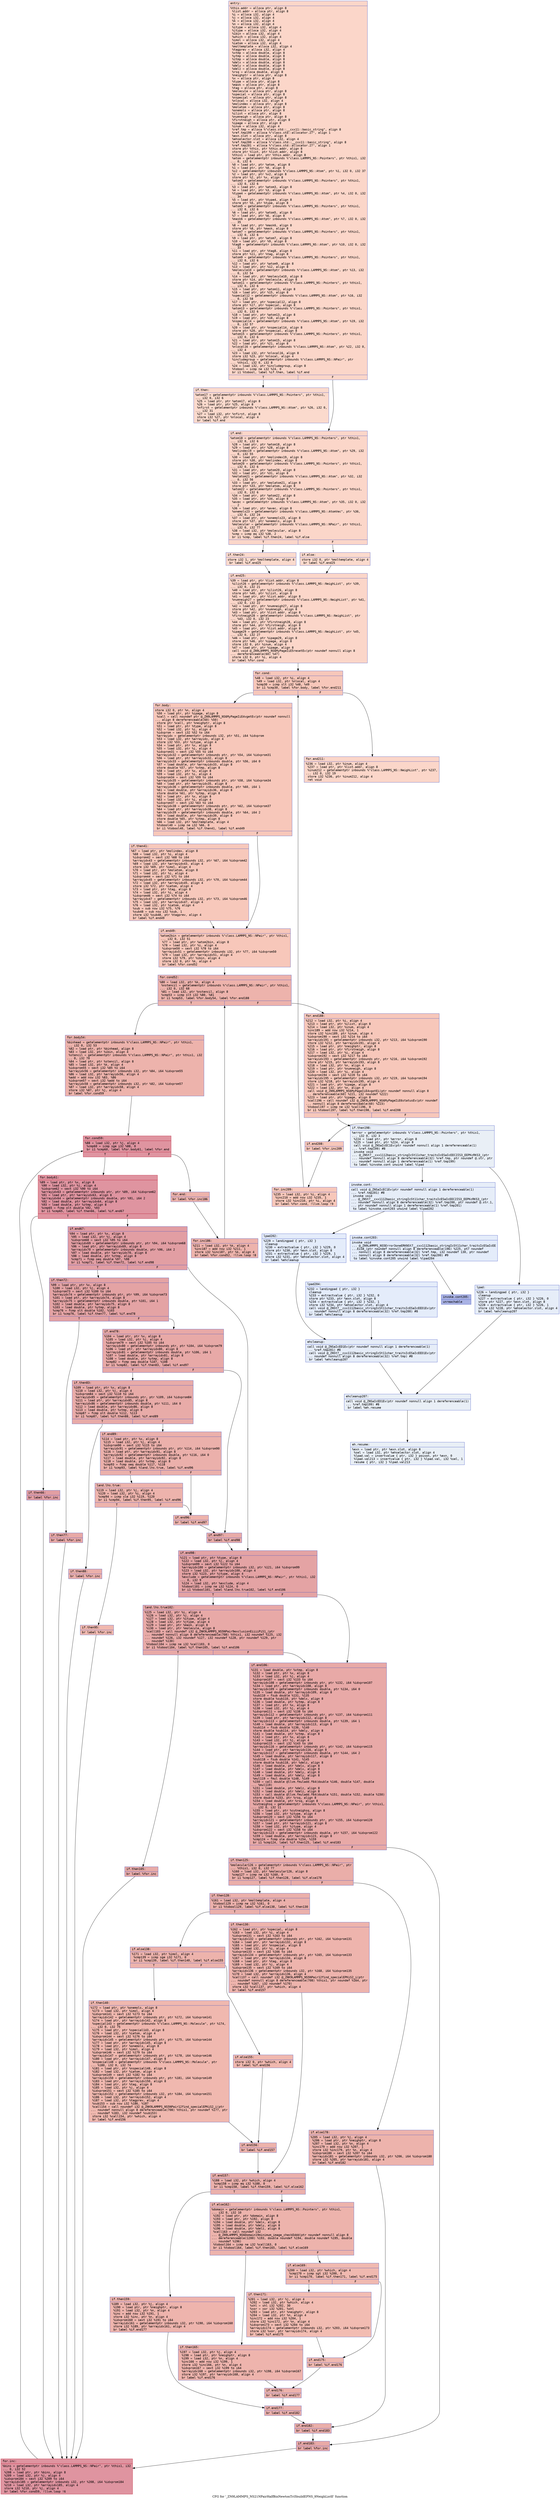digraph "CFG for '_ZN9LAMMPS_NS21NPairHalfBinNewtonTri5buildEPNS_9NeighListE' function" {
	label="CFG for '_ZN9LAMMPS_NS21NPairHalfBinNewtonTri5buildEPNS_9NeighListE' function";

	Node0x55dd82f99be0 [shape=record,color="#3d50c3ff", style=filled, fillcolor="#f6a38570" fontname="Courier",label="{entry:\l|  %this.addr = alloca ptr, align 8\l  %list.addr = alloca ptr, align 8\l  %i = alloca i32, align 4\l  %j = alloca i32, align 4\l  %k = alloca i32, align 4\l  %n = alloca i32, align 4\l  %itype = alloca i32, align 4\l  %jtype = alloca i32, align 4\l  %ibin = alloca i32, align 4\l  %which = alloca i32, align 4\l  %imol = alloca i32, align 4\l  %iatom = alloca i32, align 4\l  %moltemplate = alloca i32, align 4\l  %tagprev = alloca i32, align 4\l  %xtmp = alloca double, align 8\l  %ytmp = alloca double, align 8\l  %ztmp = alloca double, align 8\l  %delx = alloca double, align 8\l  %dely = alloca double, align 8\l  %delz = alloca double, align 8\l  %rsq = alloca double, align 8\l  %neighptr = alloca ptr, align 8\l  %x = alloca ptr, align 8\l  %type = alloca ptr, align 8\l  %mask = alloca ptr, align 8\l  %tag = alloca ptr, align 8\l  %molecule = alloca ptr, align 8\l  %special = alloca ptr, align 8\l  %nspecial = alloca ptr, align 8\l  %nlocal = alloca i32, align 4\l  %molindex = alloca ptr, align 8\l  %molatom = alloca ptr, align 8\l  %onemols = alloca ptr, align 8\l  %ilist = alloca ptr, align 8\l  %numneigh = alloca ptr, align 8\l  %firstneigh = alloca ptr, align 8\l  %ipage = alloca ptr, align 8\l  %inum = alloca i32, align 4\l  %ref.tmp = alloca %\"class.std::__cxx11::basic_string\", align 8\l  %ref.tmp199 = alloca %\"class.std::allocator.27\", align 1\l  %exn.slot = alloca ptr, align 8\l  %ehselector.slot = alloca i32, align 4\l  %ref.tmp200 = alloca %\"class.std::__cxx11::basic_string\", align 8\l  %ref.tmp201 = alloca %\"class.std::allocator.27\", align 1\l  store ptr %this, ptr %this.addr, align 8\l  store ptr %list, ptr %list.addr, align 8\l  %this1 = load ptr, ptr %this.addr, align 8\l  %atom = getelementptr inbounds %\"class.LAMMPS_NS::Pointers\", ptr %this1, i32\l... 0, i32 6\l  %0 = load ptr, ptr %atom, align 8\l  %1 = load ptr, ptr %0, align 8\l  %x2 = getelementptr inbounds %\"class.LAMMPS_NS::Atom\", ptr %1, i32 0, i32 37\l  %2 = load ptr, ptr %x2, align 8\l  store ptr %2, ptr %x, align 8\l  %atom3 = getelementptr inbounds %\"class.LAMMPS_NS::Pointers\", ptr %this1,\l... i32 0, i32 6\l  %3 = load ptr, ptr %atom3, align 8\l  %4 = load ptr, ptr %3, align 8\l  %type4 = getelementptr inbounds %\"class.LAMMPS_NS::Atom\", ptr %4, i32 0, i32\l... 34\l  %5 = load ptr, ptr %type4, align 8\l  store ptr %5, ptr %type, align 8\l  %atom5 = getelementptr inbounds %\"class.LAMMPS_NS::Pointers\", ptr %this1,\l... i32 0, i32 6\l  %6 = load ptr, ptr %atom5, align 8\l  %7 = load ptr, ptr %6, align 8\l  %mask6 = getelementptr inbounds %\"class.LAMMPS_NS::Atom\", ptr %7, i32 0, i32\l... 35\l  %8 = load ptr, ptr %mask6, align 8\l  store ptr %8, ptr %mask, align 8\l  %atom7 = getelementptr inbounds %\"class.LAMMPS_NS::Pointers\", ptr %this1,\l... i32 0, i32 6\l  %9 = load ptr, ptr %atom7, align 8\l  %10 = load ptr, ptr %9, align 8\l  %tag8 = getelementptr inbounds %\"class.LAMMPS_NS::Atom\", ptr %10, i32 0, i32\l... 33\l  %11 = load ptr, ptr %tag8, align 8\l  store ptr %11, ptr %tag, align 8\l  %atom9 = getelementptr inbounds %\"class.LAMMPS_NS::Pointers\", ptr %this1,\l... i32 0, i32 6\l  %12 = load ptr, ptr %atom9, align 8\l  %13 = load ptr, ptr %12, align 8\l  %molecule10 = getelementptr inbounds %\"class.LAMMPS_NS::Atom\", ptr %13, i32\l... 0, i32 54\l  %14 = load ptr, ptr %molecule10, align 8\l  store ptr %14, ptr %molecule, align 8\l  %atom11 = getelementptr inbounds %\"class.LAMMPS_NS::Pointers\", ptr %this1,\l... i32 0, i32 6\l  %15 = load ptr, ptr %atom11, align 8\l  %16 = load ptr, ptr %15, align 8\l  %special12 = getelementptr inbounds %\"class.LAMMPS_NS::Atom\", ptr %16, i32\l... 0, i32 58\l  %17 = load ptr, ptr %special12, align 8\l  store ptr %17, ptr %special, align 8\l  %atom13 = getelementptr inbounds %\"class.LAMMPS_NS::Pointers\", ptr %this1,\l... i32 0, i32 6\l  %18 = load ptr, ptr %atom13, align 8\l  %19 = load ptr, ptr %18, align 8\l  %nspecial14 = getelementptr inbounds %\"class.LAMMPS_NS::Atom\", ptr %19, i32\l... 0, i32 57\l  %20 = load ptr, ptr %nspecial14, align 8\l  store ptr %20, ptr %nspecial, align 8\l  %atom15 = getelementptr inbounds %\"class.LAMMPS_NS::Pointers\", ptr %this1,\l... i32 0, i32 6\l  %21 = load ptr, ptr %atom15, align 8\l  %22 = load ptr, ptr %21, align 8\l  %nlocal16 = getelementptr inbounds %\"class.LAMMPS_NS::Atom\", ptr %22, i32 0,\l... i32 4\l  %23 = load i32, ptr %nlocal16, align 8\l  store i32 %23, ptr %nlocal, align 4\l  %includegroup = getelementptr inbounds %\"class.LAMMPS_NS::NPair\", ptr\l... %this1, i32 0, i32 8\l  %24 = load i32, ptr %includegroup, align 8\l  %tobool = icmp ne i32 %24, 0\l  br i1 %tobool, label %if.then, label %if.end\l|{<s0>T|<s1>F}}"];
	Node0x55dd82f99be0:s0 -> Node0x55dd82f9f350[tooltip="entry -> if.then\nProbability 62.50%" ];
	Node0x55dd82f99be0:s1 -> Node0x55dd82f9f3c0[tooltip="entry -> if.end\nProbability 37.50%" ];
	Node0x55dd82f9f350 [shape=record,color="#3d50c3ff", style=filled, fillcolor="#f7ac8e70" fontname="Courier",label="{if.then:\l|  %atom17 = getelementptr inbounds %\"class.LAMMPS_NS::Pointers\", ptr %this1,\l... i32 0, i32 6\l  %25 = load ptr, ptr %atom17, align 8\l  %26 = load ptr, ptr %25, align 8\l  %nfirst = getelementptr inbounds %\"class.LAMMPS_NS::Atom\", ptr %26, i32 0,\l... i32 31\l  %27 = load i32, ptr %nfirst, align 8\l  store i32 %27, ptr %nlocal, align 4\l  br label %if.end\l}"];
	Node0x55dd82f9f350 -> Node0x55dd82f9f3c0[tooltip="if.then -> if.end\nProbability 100.00%" ];
	Node0x55dd82f9f3c0 [shape=record,color="#3d50c3ff", style=filled, fillcolor="#f6a38570" fontname="Courier",label="{if.end:\l|  %atom18 = getelementptr inbounds %\"class.LAMMPS_NS::Pointers\", ptr %this1,\l... i32 0, i32 6\l  %28 = load ptr, ptr %atom18, align 8\l  %29 = load ptr, ptr %28, align 8\l  %molindex19 = getelementptr inbounds %\"class.LAMMPS_NS::Atom\", ptr %29, i32\l... 0, i32 55\l  %30 = load ptr, ptr %molindex19, align 8\l  store ptr %30, ptr %molindex, align 8\l  %atom20 = getelementptr inbounds %\"class.LAMMPS_NS::Pointers\", ptr %this1,\l... i32 0, i32 6\l  %31 = load ptr, ptr %atom20, align 8\l  %32 = load ptr, ptr %31, align 8\l  %molatom21 = getelementptr inbounds %\"class.LAMMPS_NS::Atom\", ptr %32, i32\l... 0, i32 56\l  %33 = load ptr, ptr %molatom21, align 8\l  store ptr %33, ptr %molatom, align 8\l  %atom22 = getelementptr inbounds %\"class.LAMMPS_NS::Pointers\", ptr %this1,\l... i32 0, i32 6\l  %34 = load ptr, ptr %atom22, align 8\l  %35 = load ptr, ptr %34, align 8\l  %avec = getelementptr inbounds %\"class.LAMMPS_NS::Atom\", ptr %35, i32 0, i32\l... 2\l  %36 = load ptr, ptr %avec, align 8\l  %onemols23 = getelementptr inbounds %\"class.LAMMPS_NS::AtomVec\", ptr %36,\l... i32 0, i32 24\l  %37 = load ptr, ptr %onemols23, align 8\l  store ptr %37, ptr %onemols, align 8\l  %molecular = getelementptr inbounds %\"class.LAMMPS_NS::NPair\", ptr %this1,\l... i32 0, i32 77\l  %38 = load i32, ptr %molecular, align 8\l  %cmp = icmp eq i32 %38, 2\l  br i1 %cmp, label %if.then24, label %if.else\l|{<s0>T|<s1>F}}"];
	Node0x55dd82f9f3c0:s0 -> Node0x55dd82f9b600[tooltip="if.end -> if.then24\nProbability 50.00%" ];
	Node0x55dd82f9f3c0:s1 -> Node0x55dd82f9b680[tooltip="if.end -> if.else\nProbability 50.00%" ];
	Node0x55dd82f9b600 [shape=record,color="#3d50c3ff", style=filled, fillcolor="#f7ac8e70" fontname="Courier",label="{if.then24:\l|  store i32 1, ptr %moltemplate, align 4\l  br label %if.end25\l}"];
	Node0x55dd82f9b600 -> Node0x55dd82f9b840[tooltip="if.then24 -> if.end25\nProbability 100.00%" ];
	Node0x55dd82f9b680 [shape=record,color="#3d50c3ff", style=filled, fillcolor="#f7ac8e70" fontname="Courier",label="{if.else:\l|  store i32 0, ptr %moltemplate, align 4\l  br label %if.end25\l}"];
	Node0x55dd82f9b680 -> Node0x55dd82f9b840[tooltip="if.else -> if.end25\nProbability 100.00%" ];
	Node0x55dd82f9b840 [shape=record,color="#3d50c3ff", style=filled, fillcolor="#f6a38570" fontname="Courier",label="{if.end25:\l|  %39 = load ptr, ptr %list.addr, align 8\l  %ilist26 = getelementptr inbounds %\"class.LAMMPS_NS::NeighList\", ptr %39,\l... i32 0, i32 21\l  %40 = load ptr, ptr %ilist26, align 8\l  store ptr %40, ptr %ilist, align 8\l  %41 = load ptr, ptr %list.addr, align 8\l  %numneigh27 = getelementptr inbounds %\"class.LAMMPS_NS::NeighList\", ptr %41,\l... i32 0, i32 22\l  %42 = load ptr, ptr %numneigh27, align 8\l  store ptr %42, ptr %numneigh, align 8\l  %43 = load ptr, ptr %list.addr, align 8\l  %firstneigh28 = getelementptr inbounds %\"class.LAMMPS_NS::NeighList\", ptr\l... %43, i32 0, i32 23\l  %44 = load ptr, ptr %firstneigh28, align 8\l  store ptr %44, ptr %firstneigh, align 8\l  %45 = load ptr, ptr %list.addr, align 8\l  %ipage29 = getelementptr inbounds %\"class.LAMMPS_NS::NeighList\", ptr %45,\l... i32 0, i32 27\l  %46 = load ptr, ptr %ipage29, align 8\l  store ptr %46, ptr %ipage, align 8\l  store i32 0, ptr %inum, align 4\l  %47 = load ptr, ptr %ipage, align 8\l  call void @_ZN9LAMMPS_NS6MyPageIiE5resetEv(ptr noundef nonnull align 8\l... dereferenceable(60) %47)\l  store i32 0, ptr %i, align 4\l  br label %for.cond\l}"];
	Node0x55dd82f9b840 -> Node0x55dd82fa30d0[tooltip="if.end25 -> for.cond\nProbability 100.00%" ];
	Node0x55dd82fa30d0 [shape=record,color="#3d50c3ff", style=filled, fillcolor="#ec7f6370" fontname="Courier",label="{for.cond:\l|  %48 = load i32, ptr %i, align 4\l  %49 = load i32, ptr %nlocal, align 4\l  %cmp30 = icmp slt i32 %48, %49\l  br i1 %cmp30, label %for.body, label %for.end211\l|{<s0>T|<s1>F}}"];
	Node0x55dd82fa30d0:s0 -> Node0x55dd82fa3380[tooltip="for.cond -> for.body\nProbability 96.88%" ];
	Node0x55dd82fa30d0:s1 -> Node0x55dd82fa3400[tooltip="for.cond -> for.end211\nProbability 3.12%" ];
	Node0x55dd82fa3380 [shape=record,color="#3d50c3ff", style=filled, fillcolor="#ec7f6370" fontname="Courier",label="{for.body:\l|  store i32 0, ptr %n, align 4\l  %50 = load ptr, ptr %ipage, align 8\l  %call = call noundef ptr @_ZN9LAMMPS_NS6MyPageIiE4vgetEv(ptr noundef nonnull\l... align 8 dereferenceable(60) %50)\l  store ptr %call, ptr %neighptr, align 8\l  %51 = load ptr, ptr %type, align 8\l  %52 = load i32, ptr %i, align 4\l  %idxprom = sext i32 %52 to i64\l  %arrayidx = getelementptr inbounds i32, ptr %51, i64 %idxprom\l  %53 = load i32, ptr %arrayidx, align 4\l  store i32 %53, ptr %itype, align 4\l  %54 = load ptr, ptr %x, align 8\l  %55 = load i32, ptr %i, align 4\l  %idxprom31 = sext i32 %55 to i64\l  %arrayidx32 = getelementptr inbounds ptr, ptr %54, i64 %idxprom31\l  %56 = load ptr, ptr %arrayidx32, align 8\l  %arrayidx33 = getelementptr inbounds double, ptr %56, i64 0\l  %57 = load double, ptr %arrayidx33, align 8\l  store double %57, ptr %xtmp, align 8\l  %58 = load ptr, ptr %x, align 8\l  %59 = load i32, ptr %i, align 4\l  %idxprom34 = sext i32 %59 to i64\l  %arrayidx35 = getelementptr inbounds ptr, ptr %58, i64 %idxprom34\l  %60 = load ptr, ptr %arrayidx35, align 8\l  %arrayidx36 = getelementptr inbounds double, ptr %60, i64 1\l  %61 = load double, ptr %arrayidx36, align 8\l  store double %61, ptr %ytmp, align 8\l  %62 = load ptr, ptr %x, align 8\l  %63 = load i32, ptr %i, align 4\l  %idxprom37 = sext i32 %63 to i64\l  %arrayidx38 = getelementptr inbounds ptr, ptr %62, i64 %idxprom37\l  %64 = load ptr, ptr %arrayidx38, align 8\l  %arrayidx39 = getelementptr inbounds double, ptr %64, i64 2\l  %65 = load double, ptr %arrayidx39, align 8\l  store double %65, ptr %ztmp, align 8\l  %66 = load i32, ptr %moltemplate, align 4\l  %tobool40 = icmp ne i32 %66, 0\l  br i1 %tobool40, label %if.then41, label %if.end49\l|{<s0>T|<s1>F}}"];
	Node0x55dd82fa3380:s0 -> Node0x55dd82fa52e0[tooltip="for.body -> if.then41\nProbability 62.50%" ];
	Node0x55dd82fa3380:s1 -> Node0x55dd82fa53c0[tooltip="for.body -> if.end49\nProbability 37.50%" ];
	Node0x55dd82fa52e0 [shape=record,color="#3d50c3ff", style=filled, fillcolor="#ed836670" fontname="Courier",label="{if.then41:\l|  %67 = load ptr, ptr %molindex, align 8\l  %68 = load i32, ptr %i, align 4\l  %idxprom42 = sext i32 %68 to i64\l  %arrayidx43 = getelementptr inbounds i32, ptr %67, i64 %idxprom42\l  %69 = load i32, ptr %arrayidx43, align 4\l  store i32 %69, ptr %imol, align 4\l  %70 = load ptr, ptr %molatom, align 8\l  %71 = load i32, ptr %i, align 4\l  %idxprom44 = sext i32 %71 to i64\l  %arrayidx45 = getelementptr inbounds i32, ptr %70, i64 %idxprom44\l  %72 = load i32, ptr %arrayidx45, align 4\l  store i32 %72, ptr %iatom, align 4\l  %73 = load ptr, ptr %tag, align 8\l  %74 = load i32, ptr %i, align 4\l  %idxprom46 = sext i32 %74 to i64\l  %arrayidx47 = getelementptr inbounds i32, ptr %73, i64 %idxprom46\l  %75 = load i32, ptr %arrayidx47, align 4\l  %76 = load i32, ptr %iatom, align 4\l  %sub = sub nsw i32 %75, %76\l  %sub48 = sub nsw i32 %sub, 1\l  store i32 %sub48, ptr %tagprev, align 4\l  br label %if.end49\l}"];
	Node0x55dd82fa52e0 -> Node0x55dd82fa53c0[tooltip="if.then41 -> if.end49\nProbability 100.00%" ];
	Node0x55dd82fa53c0 [shape=record,color="#3d50c3ff", style=filled, fillcolor="#ec7f6370" fontname="Courier",label="{if.end49:\l|  %atom2bin = getelementptr inbounds %\"class.LAMMPS_NS::NPair\", ptr %this1,\l... i32 0, i32 51\l  %77 = load ptr, ptr %atom2bin, align 8\l  %78 = load i32, ptr %i, align 4\l  %idxprom50 = sext i32 %78 to i64\l  %arrayidx51 = getelementptr inbounds i32, ptr %77, i64 %idxprom50\l  %79 = load i32, ptr %arrayidx51, align 4\l  store i32 %79, ptr %ibin, align 4\l  store i32 0, ptr %k, align 4\l  br label %for.cond52\l}"];
	Node0x55dd82fa53c0 -> Node0x55dd82fa67a0[tooltip="if.end49 -> for.cond52\nProbability 100.00%" ];
	Node0x55dd82fa67a0 [shape=record,color="#3d50c3ff", style=filled, fillcolor="#d6524470" fontname="Courier",label="{for.cond52:\l|  %80 = load i32, ptr %k, align 4\l  %nstencil = getelementptr inbounds %\"class.LAMMPS_NS::NPair\", ptr %this1,\l... i32 0, i32 68\l  %81 = load i32, ptr %nstencil, align 8\l  %cmp53 = icmp slt i32 %80, %81\l  br i1 %cmp53, label %for.body54, label %for.end188\l|{<s0>T|<s1>F}}"];
	Node0x55dd82fa67a0:s0 -> Node0x55dd82fa6b60[tooltip="for.cond52 -> for.body54\nProbability 96.88%" ];
	Node0x55dd82fa67a0:s1 -> Node0x55dd82fa6be0[tooltip="for.cond52 -> for.end188\nProbability 3.12%" ];
	Node0x55dd82fa6b60 [shape=record,color="#3d50c3ff", style=filled, fillcolor="#d6524470" fontname="Courier",label="{for.body54:\l|  %binhead = getelementptr inbounds %\"class.LAMMPS_NS::NPair\", ptr %this1,\l... i32 0, i32 53\l  %82 = load ptr, ptr %binhead, align 8\l  %83 = load i32, ptr %ibin, align 4\l  %stencil = getelementptr inbounds %\"class.LAMMPS_NS::NPair\", ptr %this1, i32\l... 0, i32 70\l  %84 = load ptr, ptr %stencil, align 8\l  %85 = load i32, ptr %k, align 4\l  %idxprom55 = sext i32 %85 to i64\l  %arrayidx56 = getelementptr inbounds i32, ptr %84, i64 %idxprom55\l  %86 = load i32, ptr %arrayidx56, align 4\l  %add = add nsw i32 %83, %86\l  %idxprom57 = sext i32 %add to i64\l  %arrayidx58 = getelementptr inbounds i32, ptr %82, i64 %idxprom57\l  %87 = load i32, ptr %arrayidx58, align 4\l  store i32 %87, ptr %j, align 4\l  br label %for.cond59\l}"];
	Node0x55dd82fa6b60 -> Node0x55dd82fa7660[tooltip="for.body54 -> for.cond59\nProbability 100.00%" ];
	Node0x55dd82fa7660 [shape=record,color="#b70d28ff", style=filled, fillcolor="#b70d2870" fontname="Courier",label="{for.cond59:\l|  %88 = load i32, ptr %j, align 4\l  %cmp60 = icmp sge i32 %88, 0\l  br i1 %cmp60, label %for.body61, label %for.end\l|{<s0>T|<s1>F}}"];
	Node0x55dd82fa7660:s0 -> Node0x55dd82fa7880[tooltip="for.cond59 -> for.body61\nProbability 96.88%" ];
	Node0x55dd82fa7660:s1 -> Node0x55dd82fa7900[tooltip="for.cond59 -> for.end\nProbability 3.12%" ];
	Node0x55dd82fa7880 [shape=record,color="#b70d28ff", style=filled, fillcolor="#b70d2870" fontname="Courier",label="{for.body61:\l|  %89 = load ptr, ptr %x, align 8\l  %90 = load i32, ptr %j, align 4\l  %idxprom62 = sext i32 %90 to i64\l  %arrayidx63 = getelementptr inbounds ptr, ptr %89, i64 %idxprom62\l  %91 = load ptr, ptr %arrayidx63, align 8\l  %arrayidx64 = getelementptr inbounds double, ptr %91, i64 2\l  %92 = load double, ptr %arrayidx64, align 8\l  %93 = load double, ptr %ztmp, align 8\l  %cmp65 = fcmp olt double %92, %93\l  br i1 %cmp65, label %if.then66, label %if.end67\l|{<s0>T|<s1>F}}"];
	Node0x55dd82fa7880:s0 -> Node0x55dd82fa7ff0[tooltip="for.body61 -> if.then66\nProbability 50.00%" ];
	Node0x55dd82fa7880:s1 -> Node0x55dd82fa8070[tooltip="for.body61 -> if.end67\nProbability 50.00%" ];
	Node0x55dd82fa7ff0 [shape=record,color="#3d50c3ff", style=filled, fillcolor="#be242e70" fontname="Courier",label="{if.then66:\l|  br label %for.inc\l}"];
	Node0x55dd82fa7ff0 -> Node0x55dd82fa8200[tooltip="if.then66 -> for.inc\nProbability 100.00%" ];
	Node0x55dd82fa8070 [shape=record,color="#3d50c3ff", style=filled, fillcolor="#be242e70" fontname="Courier",label="{if.end67:\l|  %94 = load ptr, ptr %x, align 8\l  %95 = load i32, ptr %j, align 4\l  %idxprom68 = sext i32 %95 to i64\l  %arrayidx69 = getelementptr inbounds ptr, ptr %94, i64 %idxprom68\l  %96 = load ptr, ptr %arrayidx69, align 8\l  %arrayidx70 = getelementptr inbounds double, ptr %96, i64 2\l  %97 = load double, ptr %arrayidx70, align 8\l  %98 = load double, ptr %ztmp, align 8\l  %cmp71 = fcmp oeq double %97, %98\l  br i1 %cmp71, label %if.then72, label %if.end98\l|{<s0>T|<s1>F}}"];
	Node0x55dd82fa8070:s0 -> Node0x55dd82fa2aa0[tooltip="if.end67 -> if.then72\nProbability 62.50%" ];
	Node0x55dd82fa8070:s1 -> Node0x55dd82fa2b20[tooltip="if.end67 -> if.end98\nProbability 37.50%" ];
	Node0x55dd82fa2aa0 [shape=record,color="#3d50c3ff", style=filled, fillcolor="#c32e3170" fontname="Courier",label="{if.then72:\l|  %99 = load ptr, ptr %x, align 8\l  %100 = load i32, ptr %j, align 4\l  %idxprom73 = sext i32 %100 to i64\l  %arrayidx74 = getelementptr inbounds ptr, ptr %99, i64 %idxprom73\l  %101 = load ptr, ptr %arrayidx74, align 8\l  %arrayidx75 = getelementptr inbounds double, ptr %101, i64 1\l  %102 = load double, ptr %arrayidx75, align 8\l  %103 = load double, ptr %ytmp, align 8\l  %cmp76 = fcmp olt double %102, %103\l  br i1 %cmp76, label %if.then77, label %if.end78\l|{<s0>T|<s1>F}}"];
	Node0x55dd82fa2aa0:s0 -> Node0x55dd82fa97d0[tooltip="if.then72 -> if.then77\nProbability 50.00%" ];
	Node0x55dd82fa2aa0:s1 -> Node0x55dd82fa9850[tooltip="if.then72 -> if.end78\nProbability 50.00%" ];
	Node0x55dd82fa97d0 [shape=record,color="#3d50c3ff", style=filled, fillcolor="#ca3b3770" fontname="Courier",label="{if.then77:\l|  br label %for.inc\l}"];
	Node0x55dd82fa97d0 -> Node0x55dd82fa8200[tooltip="if.then77 -> for.inc\nProbability 100.00%" ];
	Node0x55dd82fa9850 [shape=record,color="#3d50c3ff", style=filled, fillcolor="#ca3b3770" fontname="Courier",label="{if.end78:\l|  %104 = load ptr, ptr %x, align 8\l  %105 = load i32, ptr %j, align 4\l  %idxprom79 = sext i32 %105 to i64\l  %arrayidx80 = getelementptr inbounds ptr, ptr %104, i64 %idxprom79\l  %106 = load ptr, ptr %arrayidx80, align 8\l  %arrayidx81 = getelementptr inbounds double, ptr %106, i64 1\l  %107 = load double, ptr %arrayidx81, align 8\l  %108 = load double, ptr %ytmp, align 8\l  %cmp82 = fcmp oeq double %107, %108\l  br i1 %cmp82, label %if.then83, label %if.end97\l|{<s0>T|<s1>F}}"];
	Node0x55dd82fa9850:s0 -> Node0x55dd82fa9fc0[tooltip="if.end78 -> if.then83\nProbability 62.50%" ];
	Node0x55dd82fa9850:s1 -> Node0x55dd82faa040[tooltip="if.end78 -> if.end97\nProbability 37.50%" ];
	Node0x55dd82fa9fc0 [shape=record,color="#3d50c3ff", style=filled, fillcolor="#cc403a70" fontname="Courier",label="{if.then83:\l|  %109 = load ptr, ptr %x, align 8\l  %110 = load i32, ptr %j, align 4\l  %idxprom84 = sext i32 %110 to i64\l  %arrayidx85 = getelementptr inbounds ptr, ptr %109, i64 %idxprom84\l  %111 = load ptr, ptr %arrayidx85, align 8\l  %arrayidx86 = getelementptr inbounds double, ptr %111, i64 0\l  %112 = load double, ptr %arrayidx86, align 8\l  %113 = load double, ptr %xtmp, align 8\l  %cmp87 = fcmp olt double %112, %113\l  br i1 %cmp87, label %if.then88, label %if.end89\l|{<s0>T|<s1>F}}"];
	Node0x55dd82fa9fc0:s0 -> Node0x55dd82faa6e0[tooltip="if.then83 -> if.then88\nProbability 50.00%" ];
	Node0x55dd82fa9fc0:s1 -> Node0x55dd82faa760[tooltip="if.then83 -> if.end89\nProbability 50.00%" ];
	Node0x55dd82faa6e0 [shape=record,color="#3d50c3ff", style=filled, fillcolor="#d24b4070" fontname="Courier",label="{if.then88:\l|  br label %for.inc\l}"];
	Node0x55dd82faa6e0 -> Node0x55dd82fa8200[tooltip="if.then88 -> for.inc\nProbability 100.00%" ];
	Node0x55dd82faa760 [shape=record,color="#3d50c3ff", style=filled, fillcolor="#d24b4070" fontname="Courier",label="{if.end89:\l|  %114 = load ptr, ptr %x, align 8\l  %115 = load i32, ptr %j, align 4\l  %idxprom90 = sext i32 %115 to i64\l  %arrayidx91 = getelementptr inbounds ptr, ptr %114, i64 %idxprom90\l  %116 = load ptr, ptr %arrayidx91, align 8\l  %arrayidx92 = getelementptr inbounds double, ptr %116, i64 0\l  %117 = load double, ptr %arrayidx92, align 8\l  %118 = load double, ptr %xtmp, align 8\l  %cmp93 = fcmp oeq double %117, %118\l  br i1 %cmp93, label %land.lhs.true, label %if.end96\l|{<s0>T|<s1>F}}"];
	Node0x55dd82faa760:s0 -> Node0x55dd82faaed0[tooltip="if.end89 -> land.lhs.true\nProbability 62.50%" ];
	Node0x55dd82faa760:s1 -> Node0x55dd82faaf50[tooltip="if.end89 -> if.end96\nProbability 37.50%" ];
	Node0x55dd82faaed0 [shape=record,color="#3d50c3ff", style=filled, fillcolor="#d6524470" fontname="Courier",label="{land.lhs.true:\l|  %119 = load i32, ptr %j, align 4\l  %120 = load i32, ptr %i, align 4\l  %cmp94 = icmp sle i32 %119, %120\l  br i1 %cmp94, label %if.then95, label %if.end96\l|{<s0>T|<s1>F}}"];
	Node0x55dd82faaed0:s0 -> Node0x55dd82fab230[tooltip="land.lhs.true -> if.then95\nProbability 50.00%" ];
	Node0x55dd82faaed0:s1 -> Node0x55dd82faaf50[tooltip="land.lhs.true -> if.end96\nProbability 50.00%" ];
	Node0x55dd82fab230 [shape=record,color="#3d50c3ff", style=filled, fillcolor="#dc5d4a70" fontname="Courier",label="{if.then95:\l|  br label %for.inc\l}"];
	Node0x55dd82fab230 -> Node0x55dd82fa8200[tooltip="if.then95 -> for.inc\nProbability 100.00%" ];
	Node0x55dd82faaf50 [shape=record,color="#3d50c3ff", style=filled, fillcolor="#d6524470" fontname="Courier",label="{if.end96:\l|  br label %if.end97\l}"];
	Node0x55dd82faaf50 -> Node0x55dd82faa040[tooltip="if.end96 -> if.end97\nProbability 100.00%" ];
	Node0x55dd82faa040 [shape=record,color="#3d50c3ff", style=filled, fillcolor="#cc403a70" fontname="Courier",label="{if.end97:\l|  br label %if.end98\l}"];
	Node0x55dd82faa040 -> Node0x55dd82fa2b20[tooltip="if.end97 -> if.end98\nProbability 100.00%" ];
	Node0x55dd82fa2b20 [shape=record,color="#3d50c3ff", style=filled, fillcolor="#c32e3170" fontname="Courier",label="{if.end98:\l|  %121 = load ptr, ptr %type, align 8\l  %122 = load i32, ptr %j, align 4\l  %idxprom99 = sext i32 %122 to i64\l  %arrayidx100 = getelementptr inbounds i32, ptr %121, i64 %idxprom99\l  %123 = load i32, ptr %arrayidx100, align 4\l  store i32 %123, ptr %jtype, align 4\l  %exclude = getelementptr inbounds %\"class.LAMMPS_NS::NPair\", ptr %this1, i32\l... 0, i32 9\l  %124 = load i32, ptr %exclude, align 4\l  %tobool101 = icmp ne i32 %124, 0\l  br i1 %tobool101, label %land.lhs.true102, label %if.end106\l|{<s0>T|<s1>F}}"];
	Node0x55dd82fa2b20:s0 -> Node0x55dd82fa0e20[tooltip="if.end98 -> land.lhs.true102\nProbability 62.50%" ];
	Node0x55dd82fa2b20:s1 -> Node0x55dd82fa0ec0[tooltip="if.end98 -> if.end106\nProbability 37.50%" ];
	Node0x55dd82fa0e20 [shape=record,color="#3d50c3ff", style=filled, fillcolor="#ca3b3770" fontname="Courier",label="{land.lhs.true102:\l|  %125 = load i32, ptr %i, align 4\l  %126 = load i32, ptr %j, align 4\l  %127 = load i32, ptr %itype, align 4\l  %128 = load i32, ptr %jtype, align 4\l  %129 = load ptr, ptr %mask, align 8\l  %130 = load ptr, ptr %molecule, align 8\l  %call103 = call noundef i32 @_ZNK9LAMMPS_NS5NPair9exclusionEiiiiPiS1_(ptr\l... noundef nonnull align 8 dereferenceable(708) %this1, i32 noundef %125, i32\l... noundef %126, i32 noundef %127, i32 noundef %128, ptr noundef %129, ptr\l... noundef %130)\l  %tobool104 = icmp ne i32 %call103, 0\l  br i1 %tobool104, label %if.then105, label %if.end106\l|{<s0>T|<s1>F}}"];
	Node0x55dd82fa0e20:s0 -> Node0x55dd82fa1600[tooltip="land.lhs.true102 -> if.then105\nProbability 62.50%" ];
	Node0x55dd82fa0e20:s1 -> Node0x55dd82fa0ec0[tooltip="land.lhs.true102 -> if.end106\nProbability 37.50%" ];
	Node0x55dd82fa1600 [shape=record,color="#3d50c3ff", style=filled, fillcolor="#cc403a70" fontname="Courier",label="{if.then105:\l|  br label %for.inc\l}"];
	Node0x55dd82fa1600 -> Node0x55dd82fa8200[tooltip="if.then105 -> for.inc\nProbability 100.00%" ];
	Node0x55dd82fa0ec0 [shape=record,color="#3d50c3ff", style=filled, fillcolor="#ca3b3770" fontname="Courier",label="{if.end106:\l|  %131 = load double, ptr %xtmp, align 8\l  %132 = load ptr, ptr %x, align 8\l  %133 = load i32, ptr %j, align 4\l  %idxprom107 = sext i32 %133 to i64\l  %arrayidx108 = getelementptr inbounds ptr, ptr %132, i64 %idxprom107\l  %134 = load ptr, ptr %arrayidx108, align 8\l  %arrayidx109 = getelementptr inbounds double, ptr %134, i64 0\l  %135 = load double, ptr %arrayidx109, align 8\l  %sub110 = fsub double %131, %135\l  store double %sub110, ptr %delx, align 8\l  %136 = load double, ptr %ytmp, align 8\l  %137 = load ptr, ptr %x, align 8\l  %138 = load i32, ptr %j, align 4\l  %idxprom111 = sext i32 %138 to i64\l  %arrayidx112 = getelementptr inbounds ptr, ptr %137, i64 %idxprom111\l  %139 = load ptr, ptr %arrayidx112, align 8\l  %arrayidx113 = getelementptr inbounds double, ptr %139, i64 1\l  %140 = load double, ptr %arrayidx113, align 8\l  %sub114 = fsub double %136, %140\l  store double %sub114, ptr %dely, align 8\l  %141 = load double, ptr %ztmp, align 8\l  %142 = load ptr, ptr %x, align 8\l  %143 = load i32, ptr %j, align 4\l  %idxprom115 = sext i32 %143 to i64\l  %arrayidx116 = getelementptr inbounds ptr, ptr %142, i64 %idxprom115\l  %144 = load ptr, ptr %arrayidx116, align 8\l  %arrayidx117 = getelementptr inbounds double, ptr %144, i64 2\l  %145 = load double, ptr %arrayidx117, align 8\l  %sub118 = fsub double %141, %145\l  store double %sub118, ptr %delz, align 8\l  %146 = load double, ptr %delx, align 8\l  %147 = load double, ptr %delx, align 8\l  %148 = load double, ptr %dely, align 8\l  %149 = load double, ptr %dely, align 8\l  %mul119 = fmul double %148, %149\l  %150 = call double @llvm.fmuladd.f64(double %146, double %147, double\l... %mul119)\l  %151 = load double, ptr %delz, align 8\l  %152 = load double, ptr %delz, align 8\l  %153 = call double @llvm.fmuladd.f64(double %151, double %152, double %150)\l  store double %153, ptr %rsq, align 8\l  %154 = load double, ptr %rsq, align 8\l  %cutneighsq = getelementptr inbounds %\"class.LAMMPS_NS::NPair\", ptr %this1,\l... i32 0, i32 11\l  %155 = load ptr, ptr %cutneighsq, align 8\l  %156 = load i32, ptr %itype, align 4\l  %idxprom120 = sext i32 %156 to i64\l  %arrayidx121 = getelementptr inbounds ptr, ptr %155, i64 %idxprom120\l  %157 = load ptr, ptr %arrayidx121, align 8\l  %158 = load i32, ptr %jtype, align 4\l  %idxprom122 = sext i32 %158 to i64\l  %arrayidx123 = getelementptr inbounds double, ptr %157, i64 %idxprom122\l  %159 = load double, ptr %arrayidx123, align 8\l  %cmp124 = fcmp ole double %154, %159\l  br i1 %cmp124, label %if.then125, label %if.end183\l|{<s0>T|<s1>F}}"];
	Node0x55dd82fa0ec0:s0 -> Node0x55dd82fa4df0[tooltip="if.end106 -> if.then125\nProbability 50.00%" ];
	Node0x55dd82fa0ec0:s1 -> Node0x55dd82fa4e70[tooltip="if.end106 -> if.end183\nProbability 50.00%" ];
	Node0x55dd82fa4df0 [shape=record,color="#3d50c3ff", style=filled, fillcolor="#d0473d70" fontname="Courier",label="{if.then125:\l|  %molecular126 = getelementptr inbounds %\"class.LAMMPS_NS::NPair\", ptr\l... %this1, i32 0, i32 77\l  %160 = load i32, ptr %molecular126, align 8\l  %cmp127 = icmp ne i32 %160, 0\l  br i1 %cmp127, label %if.then128, label %if.else178\l|{<s0>T|<s1>F}}"];
	Node0x55dd82fa4df0:s0 -> Node0x55dd82fb0370[tooltip="if.then125 -> if.then128\nProbability 62.50%" ];
	Node0x55dd82fa4df0:s1 -> Node0x55dd82fb03c0[tooltip="if.then125 -> if.else178\nProbability 37.50%" ];
	Node0x55dd82fb0370 [shape=record,color="#3d50c3ff", style=filled, fillcolor="#d24b4070" fontname="Courier",label="{if.then128:\l|  %161 = load i32, ptr %moltemplate, align 4\l  %tobool129 = icmp ne i32 %161, 0\l  br i1 %tobool129, label %if.else138, label %if.then130\l|{<s0>T|<s1>F}}"];
	Node0x55dd82fb0370:s0 -> Node0x55dd82fb0690[tooltip="if.then128 -> if.else138\nProbability 62.50%" ];
	Node0x55dd82fb0370:s1 -> Node0x55dd82fb0710[tooltip="if.then128 -> if.then130\nProbability 37.50%" ];
	Node0x55dd82fb0710 [shape=record,color="#3d50c3ff", style=filled, fillcolor="#d8564670" fontname="Courier",label="{if.then130:\l|  %162 = load ptr, ptr %special, align 8\l  %163 = load i32, ptr %i, align 4\l  %idxprom131 = sext i32 %163 to i64\l  %arrayidx132 = getelementptr inbounds ptr, ptr %162, i64 %idxprom131\l  %164 = load ptr, ptr %arrayidx132, align 8\l  %165 = load ptr, ptr %nspecial, align 8\l  %166 = load i32, ptr %i, align 4\l  %idxprom133 = sext i32 %166 to i64\l  %arrayidx134 = getelementptr inbounds ptr, ptr %165, i64 %idxprom133\l  %167 = load ptr, ptr %arrayidx134, align 8\l  %168 = load ptr, ptr %tag, align 8\l  %169 = load i32, ptr %j, align 4\l  %idxprom135 = sext i32 %169 to i64\l  %arrayidx136 = getelementptr inbounds i32, ptr %168, i64 %idxprom135\l  %170 = load i32, ptr %arrayidx136, align 4\l  %call137 = call noundef i32 @_ZNK9LAMMPS_NS5NPair12find_specialEPKiS2_i(ptr\l... noundef nonnull align 8 dereferenceable(708) %this1, ptr noundef %164, ptr\l... noundef %167, i32 noundef %170)\l  store i32 %call137, ptr %which, align 4\l  br label %if.end157\l}"];
	Node0x55dd82fb0710 -> Node0x55dd82fb1490[tooltip="if.then130 -> if.end157\nProbability 100.00%" ];
	Node0x55dd82fb0690 [shape=record,color="#3d50c3ff", style=filled, fillcolor="#d6524470" fontname="Courier",label="{if.else138:\l|  %171 = load i32, ptr %imol, align 4\l  %cmp139 = icmp sge i32 %171, 0\l  br i1 %cmp139, label %if.then140, label %if.else155\l|{<s0>T|<s1>F}}"];
	Node0x55dd82fb0690:s0 -> Node0x55dd82fb16c0[tooltip="if.else138 -> if.then140\nProbability 50.00%" ];
	Node0x55dd82fb0690:s1 -> Node0x55dd82fb1740[tooltip="if.else138 -> if.else155\nProbability 50.00%" ];
	Node0x55dd82fb16c0 [shape=record,color="#3d50c3ff", style=filled, fillcolor="#dc5d4a70" fontname="Courier",label="{if.then140:\l|  %172 = load ptr, ptr %onemols, align 8\l  %173 = load i32, ptr %imol, align 4\l  %idxprom141 = sext i32 %173 to i64\l  %arrayidx142 = getelementptr inbounds ptr, ptr %172, i64 %idxprom141\l  %174 = load ptr, ptr %arrayidx142, align 8\l  %special143 = getelementptr inbounds %\"class.LAMMPS_NS::Molecule\", ptr %174,\l... i32 0, i32 75\l  %175 = load ptr, ptr %special143, align 8\l  %176 = load i32, ptr %iatom, align 4\l  %idxprom144 = sext i32 %176 to i64\l  %arrayidx145 = getelementptr inbounds ptr, ptr %175, i64 %idxprom144\l  %177 = load ptr, ptr %arrayidx145, align 8\l  %178 = load ptr, ptr %onemols, align 8\l  %179 = load i32, ptr %imol, align 4\l  %idxprom146 = sext i32 %179 to i64\l  %arrayidx147 = getelementptr inbounds ptr, ptr %178, i64 %idxprom146\l  %180 = load ptr, ptr %arrayidx147, align 8\l  %nspecial148 = getelementptr inbounds %\"class.LAMMPS_NS::Molecule\", ptr\l... %180, i32 0, i32 74\l  %181 = load ptr, ptr %nspecial148, align 8\l  %182 = load i32, ptr %iatom, align 4\l  %idxprom149 = sext i32 %182 to i64\l  %arrayidx150 = getelementptr inbounds ptr, ptr %181, i64 %idxprom149\l  %183 = load ptr, ptr %arrayidx150, align 8\l  %184 = load ptr, ptr %tag, align 8\l  %185 = load i32, ptr %j, align 4\l  %idxprom151 = sext i32 %185 to i64\l  %arrayidx152 = getelementptr inbounds i32, ptr %184, i64 %idxprom151\l  %186 = load i32, ptr %arrayidx152, align 4\l  %187 = load i32, ptr %tagprev, align 4\l  %sub153 = sub nsw i32 %186, %187\l  %call154 = call noundef i32 @_ZNK9LAMMPS_NS5NPair12find_specialEPKiS2_i(ptr\l... noundef nonnull align 8 dereferenceable(708) %this1, ptr noundef %177, ptr\l... noundef %183, i32 noundef %sub153)\l  store i32 %call154, ptr %which, align 4\l  br label %if.end156\l}"];
	Node0x55dd82fb16c0 -> Node0x55dd82fb2d90[tooltip="if.then140 -> if.end156\nProbability 100.00%" ];
	Node0x55dd82fb1740 [shape=record,color="#3d50c3ff", style=filled, fillcolor="#dc5d4a70" fontname="Courier",label="{if.else155:\l|  store i32 0, ptr %which, align 4\l  br label %if.end156\l}"];
	Node0x55dd82fb1740 -> Node0x55dd82fb2d90[tooltip="if.else155 -> if.end156\nProbability 100.00%" ];
	Node0x55dd82fb2d90 [shape=record,color="#3d50c3ff", style=filled, fillcolor="#d6524470" fontname="Courier",label="{if.end156:\l|  br label %if.end157\l}"];
	Node0x55dd82fb2d90 -> Node0x55dd82fb1490[tooltip="if.end156 -> if.end157\nProbability 100.00%" ];
	Node0x55dd82fb1490 [shape=record,color="#3d50c3ff", style=filled, fillcolor="#d24b4070" fontname="Courier",label="{if.end157:\l|  %188 = load i32, ptr %which, align 4\l  %cmp158 = icmp eq i32 %188, 0\l  br i1 %cmp158, label %if.then159, label %if.else162\l|{<s0>T|<s1>F}}"];
	Node0x55dd82fb1490:s0 -> Node0x55dd82fb30e0[tooltip="if.end157 -> if.then159\nProbability 37.50%" ];
	Node0x55dd82fb1490:s1 -> Node0x55dd82fb3160[tooltip="if.end157 -> if.else162\nProbability 62.50%" ];
	Node0x55dd82fb30e0 [shape=record,color="#3d50c3ff", style=filled, fillcolor="#d8564670" fontname="Courier",label="{if.then159:\l|  %189 = load i32, ptr %j, align 4\l  %190 = load ptr, ptr %neighptr, align 8\l  %191 = load i32, ptr %n, align 4\l  %inc = add nsw i32 %191, 1\l  store i32 %inc, ptr %n, align 4\l  %idxprom160 = sext i32 %191 to i64\l  %arrayidx161 = getelementptr inbounds i32, ptr %190, i64 %idxprom160\l  store i32 %189, ptr %arrayidx161, align 4\l  br label %if.end177\l}"];
	Node0x55dd82fb30e0 -> Node0x55dd82fa8740[tooltip="if.then159 -> if.end177\nProbability 100.00%" ];
	Node0x55dd82fb3160 [shape=record,color="#3d50c3ff", style=filled, fillcolor="#d6524470" fontname="Courier",label="{if.else162:\l|  %domain = getelementptr inbounds %\"class.LAMMPS_NS::Pointers\", ptr %this1,\l... i32 0, i32 10\l  %192 = load ptr, ptr %domain, align 8\l  %193 = load ptr, ptr %192, align 8\l  %194 = load double, ptr %delx, align 8\l  %195 = load double, ptr %dely, align 8\l  %196 = load double, ptr %delz, align 8\l  %call163 = call noundef i32\l... @_ZN9LAMMPS_NS6Domain19minimum_image_checkEddd(ptr noundef nonnull align 8\l... dereferenceable(1200) %193, double noundef %194, double noundef %195, double\l... noundef %196)\l  %tobool164 = icmp ne i32 %call163, 0\l  br i1 %tobool164, label %if.then165, label %if.else169\l|{<s0>T|<s1>F}}"];
	Node0x55dd82fb3160:s0 -> Node0x55dd82fa8e90[tooltip="if.else162 -> if.then165\nProbability 62.50%" ];
	Node0x55dd82fb3160:s1 -> Node0x55dd82fa8f70[tooltip="if.else162 -> if.else169\nProbability 37.50%" ];
	Node0x55dd82fa8e90 [shape=record,color="#3d50c3ff", style=filled, fillcolor="#d8564670" fontname="Courier",label="{if.then165:\l|  %197 = load i32, ptr %j, align 4\l  %198 = load ptr, ptr %neighptr, align 8\l  %199 = load i32, ptr %n, align 4\l  %inc166 = add nsw i32 %199, 1\l  store i32 %inc166, ptr %n, align 4\l  %idxprom167 = sext i32 %199 to i64\l  %arrayidx168 = getelementptr inbounds i32, ptr %198, i64 %idxprom167\l  store i32 %197, ptr %arrayidx168, align 4\l  br label %if.end176\l}"];
	Node0x55dd82fa8e90 -> Node0x55dd82fb5600[tooltip="if.then165 -> if.end176\nProbability 100.00%" ];
	Node0x55dd82fa8f70 [shape=record,color="#3d50c3ff", style=filled, fillcolor="#de614d70" fontname="Courier",label="{if.else169:\l|  %200 = load i32, ptr %which, align 4\l  %cmp170 = icmp sgt i32 %200, 0\l  br i1 %cmp170, label %if.then171, label %if.end175\l|{<s0>T|<s1>F}}"];
	Node0x55dd82fa8f70:s0 -> Node0x55dd82fb5820[tooltip="if.else169 -> if.then171\nProbability 62.50%" ];
	Node0x55dd82fa8f70:s1 -> Node0x55dd82fb58a0[tooltip="if.else169 -> if.end175\nProbability 37.50%" ];
	Node0x55dd82fb5820 [shape=record,color="#3d50c3ff", style=filled, fillcolor="#e1675170" fontname="Courier",label="{if.then171:\l|  %201 = load i32, ptr %j, align 4\l  %202 = load i32, ptr %which, align 4\l  %shl = shl i32 %202, 30\l  %xor = xor i32 %201, %shl\l  %203 = load ptr, ptr %neighptr, align 8\l  %204 = load i32, ptr %n, align 4\l  %inc172 = add nsw i32 %204, 1\l  store i32 %inc172, ptr %n, align 4\l  %idxprom173 = sext i32 %204 to i64\l  %arrayidx174 = getelementptr inbounds i32, ptr %203, i64 %idxprom173\l  store i32 %xor, ptr %arrayidx174, align 4\l  br label %if.end175\l}"];
	Node0x55dd82fb5820 -> Node0x55dd82fb58a0[tooltip="if.then171 -> if.end175\nProbability 100.00%" ];
	Node0x55dd82fb58a0 [shape=record,color="#3d50c3ff", style=filled, fillcolor="#de614d70" fontname="Courier",label="{if.end175:\l|  br label %if.end176\l}"];
	Node0x55dd82fb58a0 -> Node0x55dd82fb5600[tooltip="if.end175 -> if.end176\nProbability 100.00%" ];
	Node0x55dd82fb5600 [shape=record,color="#3d50c3ff", style=filled, fillcolor="#d6524470" fontname="Courier",label="{if.end176:\l|  br label %if.end177\l}"];
	Node0x55dd82fb5600 -> Node0x55dd82fa8740[tooltip="if.end176 -> if.end177\nProbability 100.00%" ];
	Node0x55dd82fa8740 [shape=record,color="#3d50c3ff", style=filled, fillcolor="#d24b4070" fontname="Courier",label="{if.end177:\l|  br label %if.end182\l}"];
	Node0x55dd82fa8740 -> Node0x55dd82fb6270[tooltip="if.end177 -> if.end182\nProbability 100.00%" ];
	Node0x55dd82fb03c0 [shape=record,color="#3d50c3ff", style=filled, fillcolor="#d6524470" fontname="Courier",label="{if.else178:\l|  %205 = load i32, ptr %j, align 4\l  %206 = load ptr, ptr %neighptr, align 8\l  %207 = load i32, ptr %n, align 4\l  %inc179 = add nsw i32 %207, 1\l  store i32 %inc179, ptr %n, align 4\l  %idxprom180 = sext i32 %207 to i64\l  %arrayidx181 = getelementptr inbounds i32, ptr %206, i64 %idxprom180\l  store i32 %205, ptr %arrayidx181, align 4\l  br label %if.end182\l}"];
	Node0x55dd82fb03c0 -> Node0x55dd82fb6270[tooltip="if.else178 -> if.end182\nProbability 100.00%" ];
	Node0x55dd82fb6270 [shape=record,color="#3d50c3ff", style=filled, fillcolor="#d0473d70" fontname="Courier",label="{if.end182:\l|  br label %if.end183\l}"];
	Node0x55dd82fb6270 -> Node0x55dd82fa4e70[tooltip="if.end182 -> if.end183\nProbability 100.00%" ];
	Node0x55dd82fa4e70 [shape=record,color="#3d50c3ff", style=filled, fillcolor="#ca3b3770" fontname="Courier",label="{if.end183:\l|  br label %for.inc\l}"];
	Node0x55dd82fa4e70 -> Node0x55dd82fa8200[tooltip="if.end183 -> for.inc\nProbability 100.00%" ];
	Node0x55dd82fa8200 [shape=record,color="#b70d28ff", style=filled, fillcolor="#b70d2870" fontname="Courier",label="{for.inc:\l|  %bins = getelementptr inbounds %\"class.LAMMPS_NS::NPair\", ptr %this1, i32\l... 0, i32 52\l  %208 = load ptr, ptr %bins, align 8\l  %209 = load i32, ptr %j, align 4\l  %idxprom184 = sext i32 %209 to i64\l  %arrayidx185 = getelementptr inbounds i32, ptr %208, i64 %idxprom184\l  %210 = load i32, ptr %arrayidx185, align 4\l  store i32 %210, ptr %j, align 4\l  br label %for.cond59, !llvm.loop !6\l}"];
	Node0x55dd82fa8200 -> Node0x55dd82fa7660[tooltip="for.inc -> for.cond59\nProbability 100.00%" ];
	Node0x55dd82fa7900 [shape=record,color="#3d50c3ff", style=filled, fillcolor="#d6524470" fontname="Courier",label="{for.end:\l|  br label %for.inc186\l}"];
	Node0x55dd82fa7900 -> Node0x55dd82fb79c0[tooltip="for.end -> for.inc186\nProbability 100.00%" ];
	Node0x55dd82fb79c0 [shape=record,color="#3d50c3ff", style=filled, fillcolor="#d6524470" fontname="Courier",label="{for.inc186:\l|  %211 = load i32, ptr %k, align 4\l  %inc187 = add nsw i32 %211, 1\l  store i32 %inc187, ptr %k, align 4\l  br label %for.cond52, !llvm.loop !8\l}"];
	Node0x55dd82fb79c0 -> Node0x55dd82fa67a0[tooltip="for.inc186 -> for.cond52\nProbability 100.00%" ];
	Node0x55dd82fa6be0 [shape=record,color="#3d50c3ff", style=filled, fillcolor="#ec7f6370" fontname="Courier",label="{for.end188:\l|  %212 = load i32, ptr %i, align 4\l  %213 = load ptr, ptr %ilist, align 8\l  %214 = load i32, ptr %inum, align 4\l  %inc189 = add nsw i32 %214, 1\l  store i32 %inc189, ptr %inum, align 4\l  %idxprom190 = sext i32 %214 to i64\l  %arrayidx191 = getelementptr inbounds i32, ptr %213, i64 %idxprom190\l  store i32 %212, ptr %arrayidx191, align 4\l  %215 = load ptr, ptr %neighptr, align 8\l  %216 = load ptr, ptr %firstneigh, align 8\l  %217 = load i32, ptr %i, align 4\l  %idxprom192 = sext i32 %217 to i64\l  %arrayidx193 = getelementptr inbounds ptr, ptr %216, i64 %idxprom192\l  store ptr %215, ptr %arrayidx193, align 8\l  %218 = load i32, ptr %n, align 4\l  %219 = load ptr, ptr %numneigh, align 8\l  %220 = load i32, ptr %i, align 4\l  %idxprom194 = sext i32 %220 to i64\l  %arrayidx195 = getelementptr inbounds i32, ptr %219, i64 %idxprom194\l  store i32 %218, ptr %arrayidx195, align 4\l  %221 = load ptr, ptr %ipage, align 8\l  %222 = load i32, ptr %n, align 4\l  call void @_ZN9LAMMPS_NS6MyPageIiE4vgotEi(ptr noundef nonnull align 8\l... dereferenceable(60) %221, i32 noundef %222)\l  %223 = load ptr, ptr %ipage, align 8\l  %call196 = call noundef i32 @_ZNK9LAMMPS_NS6MyPageIiE6statusEv(ptr noundef\l... nonnull align 8 dereferenceable(60) %223)\l  %tobool197 = icmp ne i32 %call196, 0\l  br i1 %tobool197, label %if.then198, label %if.end208\l|{<s0>T|<s1>F}}"];
	Node0x55dd82fa6be0:s0 -> Node0x55dd82fb9020[tooltip="for.end188 -> if.then198\nProbability 0.00%" ];
	Node0x55dd82fa6be0:s1 -> Node0x55dd82fb90a0[tooltip="for.end188 -> if.end208\nProbability 100.00%" ];
	Node0x55dd82fb9020 [shape=record,color="#3d50c3ff", style=filled, fillcolor="#cedaeb70" fontname="Courier",label="{if.then198:\l|  %error = getelementptr inbounds %\"class.LAMMPS_NS::Pointers\", ptr %this1,\l... i32 0, i32 3\l  %224 = load ptr, ptr %error, align 8\l  %225 = load ptr, ptr %224, align 8\l  call void @_ZNSaIcEC1Ev(ptr noundef nonnull align 1 dereferenceable(1)\l... %ref.tmp199) #8\l  invoke void\l... @_ZNSt7__cxx1112basic_stringIcSt11char_traitsIcESaIcEEC2IS3_EEPKcRKS3_(ptr\l... noundef nonnull align 8 dereferenceable(32) %ref.tmp, ptr noundef @.str, ptr\l... noundef nonnull align 1 dereferenceable(1) %ref.tmp199)\l          to label %invoke.cont unwind label %lpad\l}"];
	Node0x55dd82fb9020 -> Node0x55dd82fb95c0[tooltip="if.then198 -> invoke.cont\nProbability 50.00%" ];
	Node0x55dd82fb9020 -> Node0x55dd82fb9640[tooltip="if.then198 -> lpad\nProbability 50.00%" ];
	Node0x55dd82fb95c0 [shape=record,color="#3d50c3ff", style=filled, fillcolor="#c7d7f070" fontname="Courier",label="{invoke.cont:\l|  call void @_ZNSaIcEC1Ev(ptr noundef nonnull align 1 dereferenceable(1)\l... %ref.tmp201) #8\l  invoke void\l... @_ZNSt7__cxx1112basic_stringIcSt11char_traitsIcESaIcEEC2IS3_EEPKcRKS3_(ptr\l... noundef nonnull align 8 dereferenceable(32) %ref.tmp200, ptr noundef @.str.1,\l... ptr noundef nonnull align 1 dereferenceable(1) %ref.tmp201)\l          to label %invoke.cont203 unwind label %lpad202\l}"];
	Node0x55dd82fb95c0 -> Node0x55dd82fb9910[tooltip="invoke.cont -> invoke.cont203\nProbability 50.00%" ];
	Node0x55dd82fb95c0 -> Node0x55dd82fb9960[tooltip="invoke.cont -> lpad202\nProbability 50.00%" ];
	Node0x55dd82fb9910 [shape=record,color="#3d50c3ff", style=filled, fillcolor="#c1d4f470" fontname="Courier",label="{invoke.cont203:\l|  invoke void\l... @_ZN9LAMMPS_NS5Error3oneERKNSt7__cxx1112basic_stringIcSt11char_traitsIcESaIcEE\l...EiS8_(ptr noundef nonnull align 8 dereferenceable(196) %225, ptr noundef\l... nonnull align 8 dereferenceable(32) %ref.tmp, i32 noundef 130, ptr noundef\l... nonnull align 8 dereferenceable(32) %ref.tmp200) #9\l          to label %invoke.cont205 unwind label %lpad204\l}"];
	Node0x55dd82fb9910 -> Node0x55dd82fb98c0[tooltip="invoke.cont203 -> invoke.cont205\nProbability 0.00%" ];
	Node0x55dd82fb9910 -> Node0x55dd82fb9bc0[tooltip="invoke.cont203 -> lpad204\nProbability 100.00%" ];
	Node0x55dd82fb98c0 [shape=record,color="#3d50c3ff", style=filled, fillcolor="#3d50c370" fontname="Courier",label="{invoke.cont205:\l|  unreachable\l}"];
	Node0x55dd82fb9640 [shape=record,color="#3d50c3ff", style=filled, fillcolor="#c7d7f070" fontname="Courier",label="{lpad:\l|  %226 = landingpad \{ ptr, i32 \}\l          cleanup\l  %227 = extractvalue \{ ptr, i32 \} %226, 0\l  store ptr %227, ptr %exn.slot, align 8\l  %228 = extractvalue \{ ptr, i32 \} %226, 1\l  store i32 %228, ptr %ehselector.slot, align 4\l  br label %ehcleanup207\l}"];
	Node0x55dd82fb9640 -> Node0x55dd82fba260[tooltip="lpad -> ehcleanup207\nProbability 100.00%" ];
	Node0x55dd82fb9960 [shape=record,color="#3d50c3ff", style=filled, fillcolor="#c1d4f470" fontname="Courier",label="{lpad202:\l|  %229 = landingpad \{ ptr, i32 \}\l          cleanup\l  %230 = extractvalue \{ ptr, i32 \} %229, 0\l  store ptr %230, ptr %exn.slot, align 8\l  %231 = extractvalue \{ ptr, i32 \} %229, 1\l  store i32 %231, ptr %ehselector.slot, align 4\l  br label %ehcleanup\l}"];
	Node0x55dd82fb9960 -> Node0x55dd82fba5b0[tooltip="lpad202 -> ehcleanup\nProbability 100.00%" ];
	Node0x55dd82fb9bc0 [shape=record,color="#3d50c3ff", style=filled, fillcolor="#c1d4f470" fontname="Courier",label="{lpad204:\l|  %232 = landingpad \{ ptr, i32 \}\l          cleanup\l  %233 = extractvalue \{ ptr, i32 \} %232, 0\l  store ptr %233, ptr %exn.slot, align 8\l  %234 = extractvalue \{ ptr, i32 \} %232, 1\l  store i32 %234, ptr %ehselector.slot, align 4\l  call void @_ZNSt7__cxx1112basic_stringIcSt11char_traitsIcESaIcEED1Ev(ptr\l... noundef nonnull align 8 dereferenceable(32) %ref.tmp200) #8\l  br label %ehcleanup\l}"];
	Node0x55dd82fb9bc0 -> Node0x55dd82fba5b0[tooltip="lpad204 -> ehcleanup\nProbability 100.00%" ];
	Node0x55dd82fba5b0 [shape=record,color="#3d50c3ff", style=filled, fillcolor="#c7d7f070" fontname="Courier",label="{ehcleanup:\l|  call void @_ZNSaIcED1Ev(ptr noundef nonnull align 1 dereferenceable(1)\l... %ref.tmp201) #8\l  call void @_ZNSt7__cxx1112basic_stringIcSt11char_traitsIcESaIcEED1Ev(ptr\l... noundef nonnull align 8 dereferenceable(32) %ref.tmp) #8\l  br label %ehcleanup207\l}"];
	Node0x55dd82fba5b0 -> Node0x55dd82fba260[tooltip="ehcleanup -> ehcleanup207\nProbability 100.00%" ];
	Node0x55dd82fba260 [shape=record,color="#3d50c3ff", style=filled, fillcolor="#cedaeb70" fontname="Courier",label="{ehcleanup207:\l|  call void @_ZNSaIcED1Ev(ptr noundef nonnull align 1 dereferenceable(1)\l... %ref.tmp199) #8\l  br label %eh.resume\l}"];
	Node0x55dd82fba260 -> Node0x55dd82fbb010[tooltip="ehcleanup207 -> eh.resume\nProbability 100.00%" ];
	Node0x55dd82fb90a0 [shape=record,color="#3d50c3ff", style=filled, fillcolor="#ec7f6370" fontname="Courier",label="{if.end208:\l|  br label %for.inc209\l}"];
	Node0x55dd82fb90a0 -> Node0x55dd82fbb0d0[tooltip="if.end208 -> for.inc209\nProbability 100.00%" ];
	Node0x55dd82fbb0d0 [shape=record,color="#3d50c3ff", style=filled, fillcolor="#ec7f6370" fontname="Courier",label="{for.inc209:\l|  %235 = load i32, ptr %i, align 4\l  %inc210 = add nsw i32 %235, 1\l  store i32 %inc210, ptr %i, align 4\l  br label %for.cond, !llvm.loop !9\l}"];
	Node0x55dd82fbb0d0 -> Node0x55dd82fa30d0[tooltip="for.inc209 -> for.cond\nProbability 100.00%" ];
	Node0x55dd82fa3400 [shape=record,color="#3d50c3ff", style=filled, fillcolor="#f6a38570" fontname="Courier",label="{for.end211:\l|  %236 = load i32, ptr %inum, align 4\l  %237 = load ptr, ptr %list.addr, align 8\l  %inum212 = getelementptr inbounds %\"class.LAMMPS_NS::NeighList\", ptr %237,\l... i32 0, i32 19\l  store i32 %236, ptr %inum212, align 4\l  ret void\l}"];
	Node0x55dd82fbb010 [shape=record,color="#3d50c3ff", style=filled, fillcolor="#cedaeb70" fontname="Courier",label="{eh.resume:\l|  %exn = load ptr, ptr %exn.slot, align 8\l  %sel = load i32, ptr %ehselector.slot, align 4\l  %lpad.val = insertvalue \{ ptr, i32 \} poison, ptr %exn, 0\l  %lpad.val213 = insertvalue \{ ptr, i32 \} %lpad.val, i32 %sel, 1\l  resume \{ ptr, i32 \} %lpad.val213\l}"];
}
